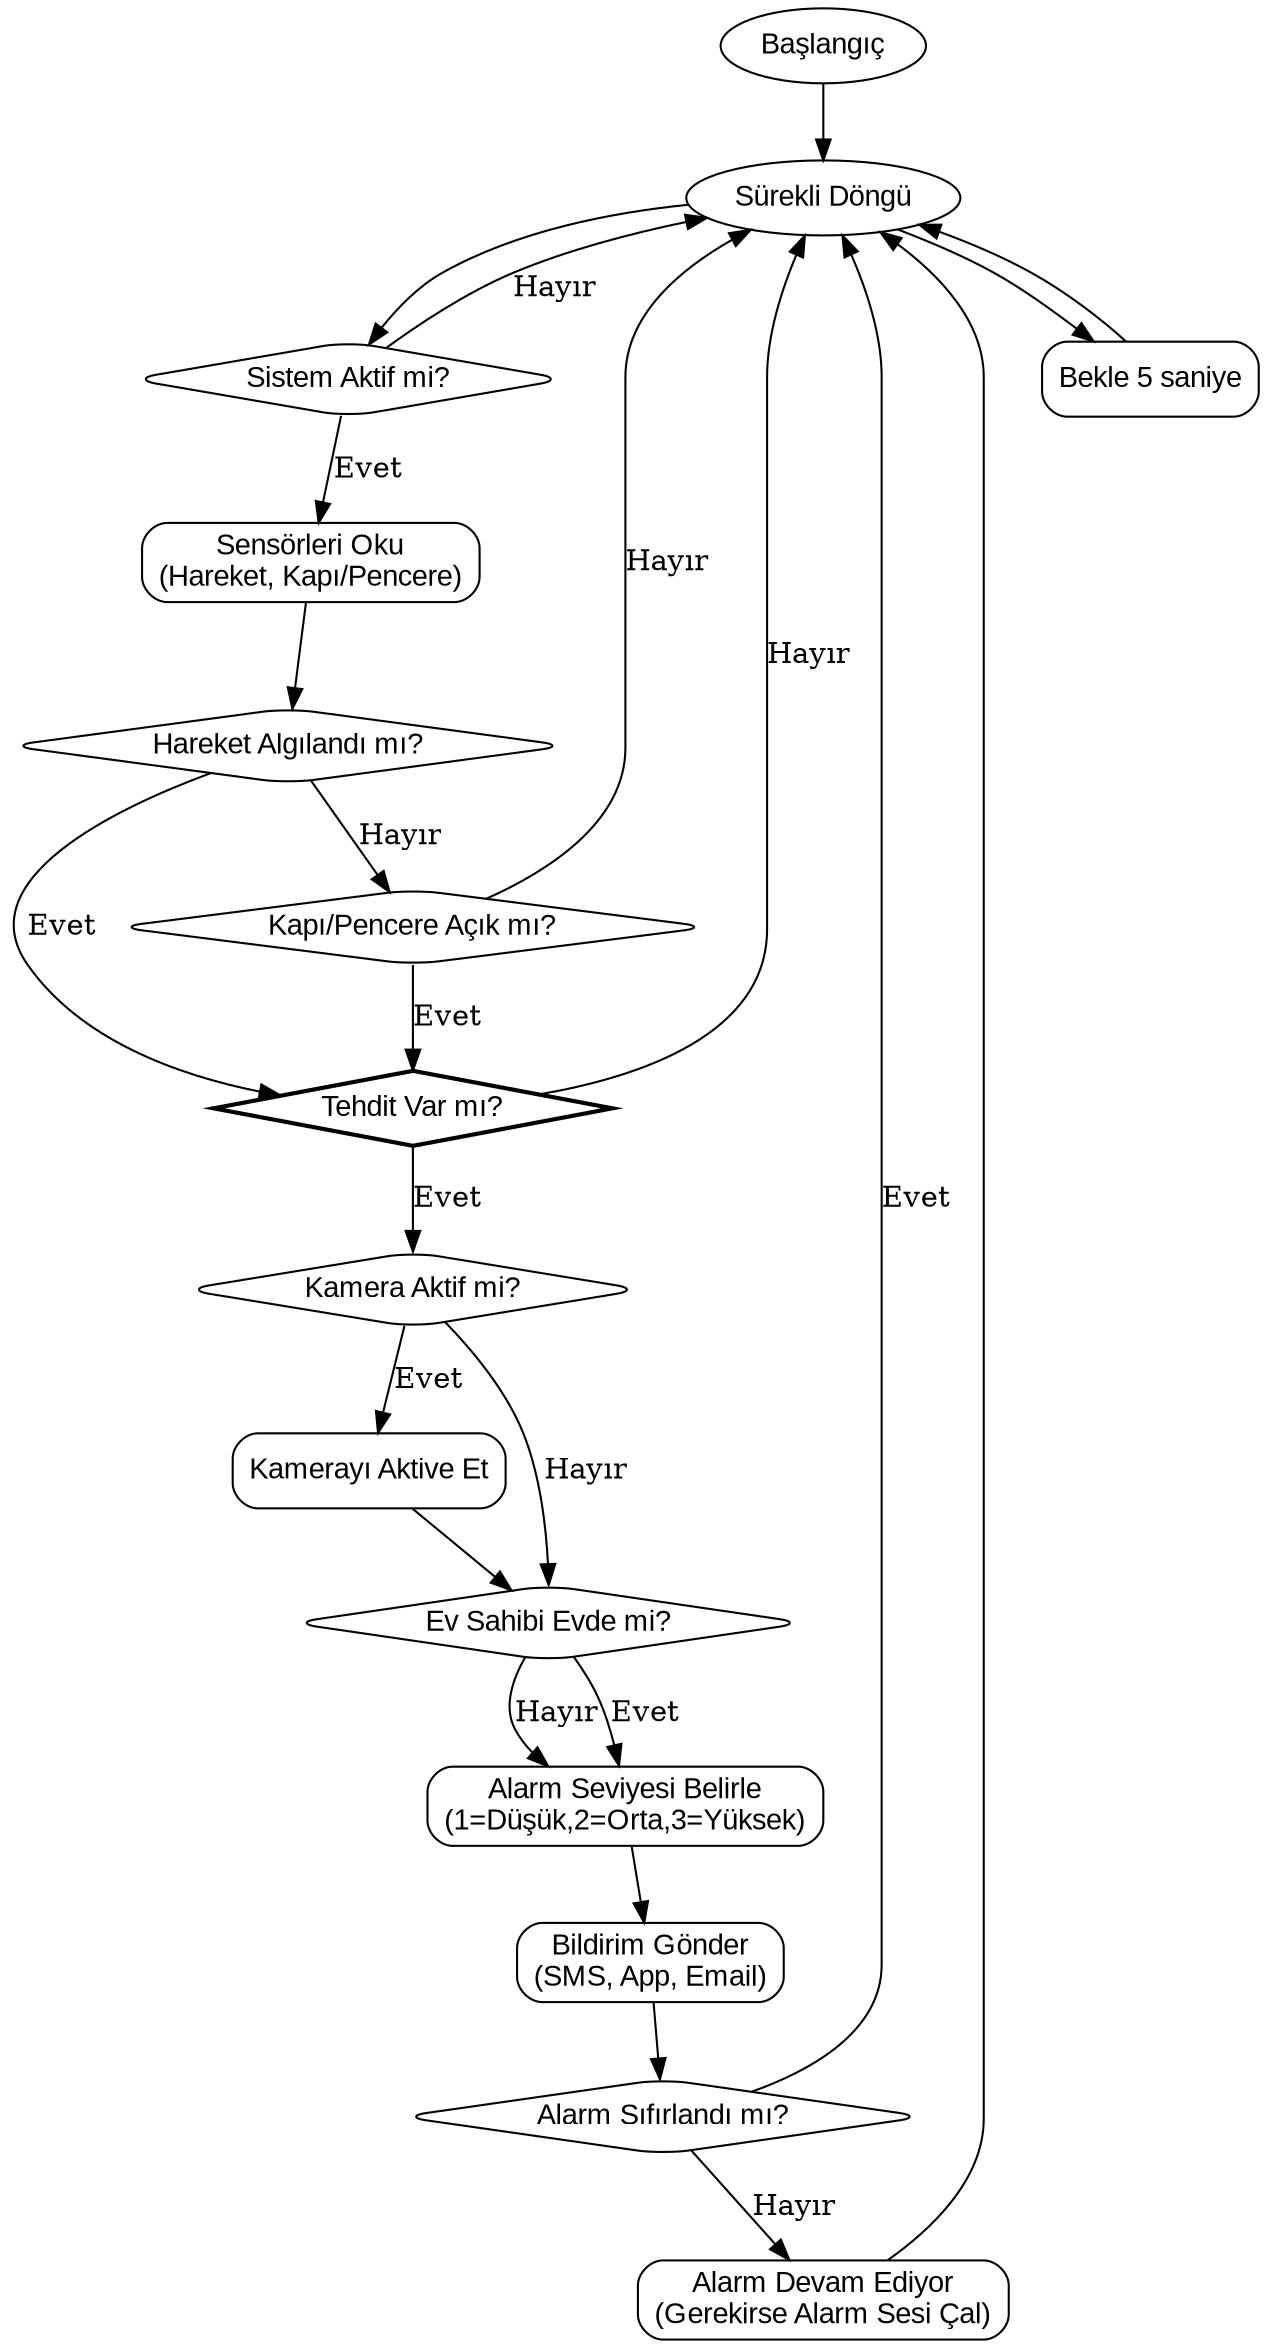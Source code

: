 digraph AkilliEvGuvenlikSistemi {
    rankdir=TB;
    node [shape=box, style=rounded, fontname="Arial"];

    start [label="Başlangıç", shape=oval];
    sistem_aktif_mi [label="Sistem Aktif mi?", shape=diamond];
    sensör_oku [label="Sensörleri Oku\n(Hareket, Kapı/Pencere)"];
    hareket_var [label="Hareket Algılandı mı?", shape=diamond];
    kapi_pencere_acik [label="Kapı/Pencere Açık mı?", shape=diamond];
    tehdit_var [label="Tehdit Var mı?", shape=diamond, style=bold];

    kamera_aktif_mi [label="Kamera Aktif mi?", shape=diamond];
    kamera_aktive_et [label="Kamerayı Aktive Et"];

    ev_sahibi_evde_mi [label="Ev Sahibi Evde mi?", shape=diamond];
    alarm_seviyesi_belirle [label="Alarm Seviyesi Belirle\n(1=Düşük,2=Orta,3=Yüksek)"];

    bildirim_gonder [label="Bildirim Gönder\n(SMS, App, Email)"];

    alarm_sifirlandi_mi [label="Alarm Sıfırlandı mı?", shape=diamond];
    alarm_devam [label="Alarm Devam Ediyor\n(Gerekirse Alarm Sesi Çal)"];

    bekle [label="Bekle 5 saniye"];

    loop_start [label="Sürekli Döngü", shape=oval];

    // Akış
    start -> loop_start;
    loop_start -> sistem_aktif_mi;

    sistem_aktif_mi -> sensör_oku [label="Evet"];
    sistem_aktif_mi -> loop_start [label="Hayır"];

    sensör_oku -> hareket_var;
    hareket_var -> tehdit_var [label="Evet"];
    hareket_var -> kapi_pencere_acik [label="Hayır"];

    kapi_pencere_acik -> tehdit_var [label="Evet"];
    kapi_pencere_acik -> loop_start [label="Hayır"];

    tehdit_var -> kamera_aktif_mi [label="Evet"];
    tehdit_var -> loop_start [label="Hayır"];

    kamera_aktif_mi -> kamera_aktive_et [label="Evet"];
    kamera_aktif_mi -> ev_sahibi_evde_mi [label="Hayır"];

    kamera_aktive_et -> ev_sahibi_evde_mi;

    ev_sahibi_evde_mi -> alarm_seviyesi_belirle [label="Hayır"];
    ev_sahibi_evde_mi -> alarm_seviyesi_belirle [label="Evet"];

    alarm_seviyesi_belirle -> bildirim_gonder;

    bildirim_gonder -> alarm_sifirlandi_mi;

    alarm_sifirlandi_mi -> loop_start [label="Evet"];
    alarm_sifirlandi_mi -> alarm_devam [label="Hayır"];

    alarm_devam -> loop_start;

    loop_start -> bekle;
    bekle -> loop_start;
}
